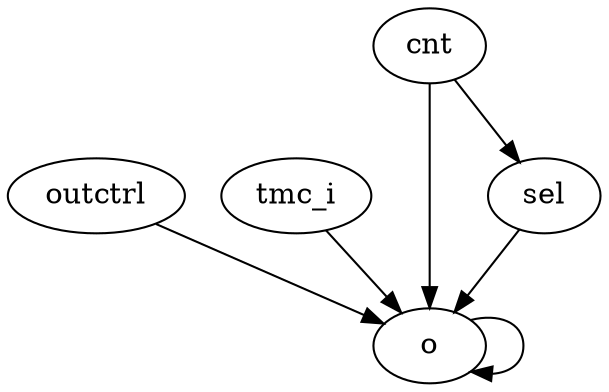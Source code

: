 digraph "" {
	outctrl -> o	 [weight=2.0];
	tmc_i -> o	 [weight=2.0];
	cnt -> sel	 [weight=1.0];
	cnt -> o	 [weight=3.0];
	sel -> o	 [weight=2.0];
	o -> o	 [weight=1.0];
}
